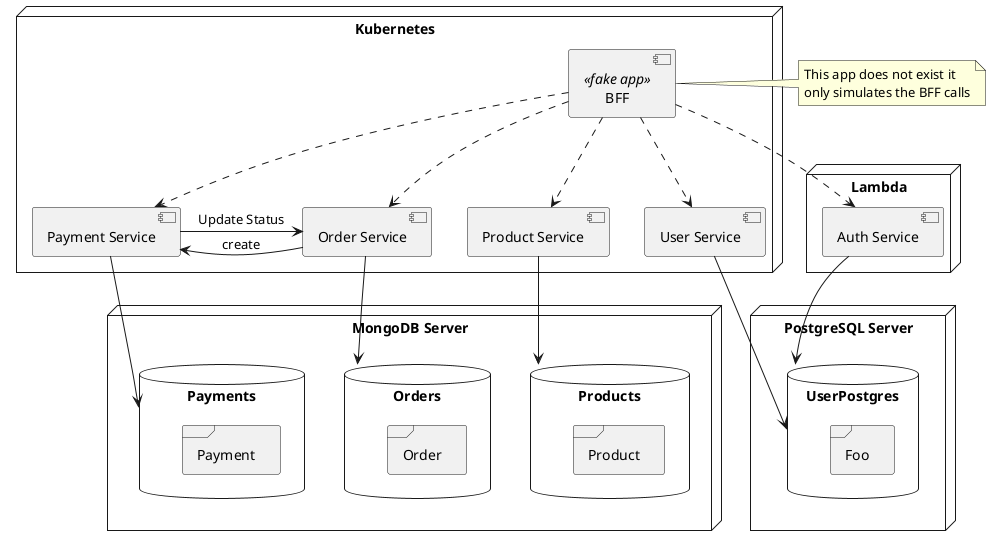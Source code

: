 @startuml

node "Kubernetes" {
    [Order Service] as OrderService
    [Payment Service] as PaymentService
    [Product Service] as ProductService
    [User Service] as UserService
    [BFF] as bff <<fake app>>
}

node "Lambda" {
    [Auth Service] as Auth
}

node "MongoDB Server" {
    database "Payments" as Payments{
      frame "Payment" {
      }
    }
    database "Orders" as Orders{
      frame "Order" {
      }
    }
    database "Products" as Products {
      frame "Product" {
      }
    }
}

node "PostgreSQL Server" {
    database "UserPostgres" as UserPostgres {
        frame "Foo" {
        }
    }
}

OrderService --> Orders
OrderService -left-> PaymentService : "create"
PaymentService -right-> OrderService : "Update Status"
PaymentService --> Payments
UserService --> UserPostgres
ProductService --> Products
Auth --> UserPostgres
bff ..> OrderService
bff ..> ProductService
bff ..> UserService
bff ..> Auth
bff ..> PaymentService
note left of bff
    This app does not exist it
    only simulates the BFF calls
end note

@enduml
